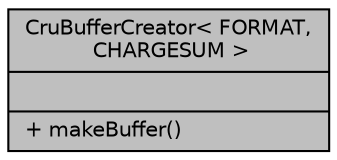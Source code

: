 digraph "CruBufferCreator&lt; FORMAT, CHARGESUM &gt;"
{
 // INTERACTIVE_SVG=YES
  bgcolor="transparent";
  edge [fontname="Helvetica",fontsize="10",labelfontname="Helvetica",labelfontsize="10"];
  node [fontname="Helvetica",fontsize="10",shape=record];
  Node1 [label="{CruBufferCreator\< FORMAT,\l CHARGESUM \>\n||+ makeBuffer()\l}",height=0.2,width=0.4,color="black", fillcolor="grey75", style="filled", fontcolor="black"];
}

